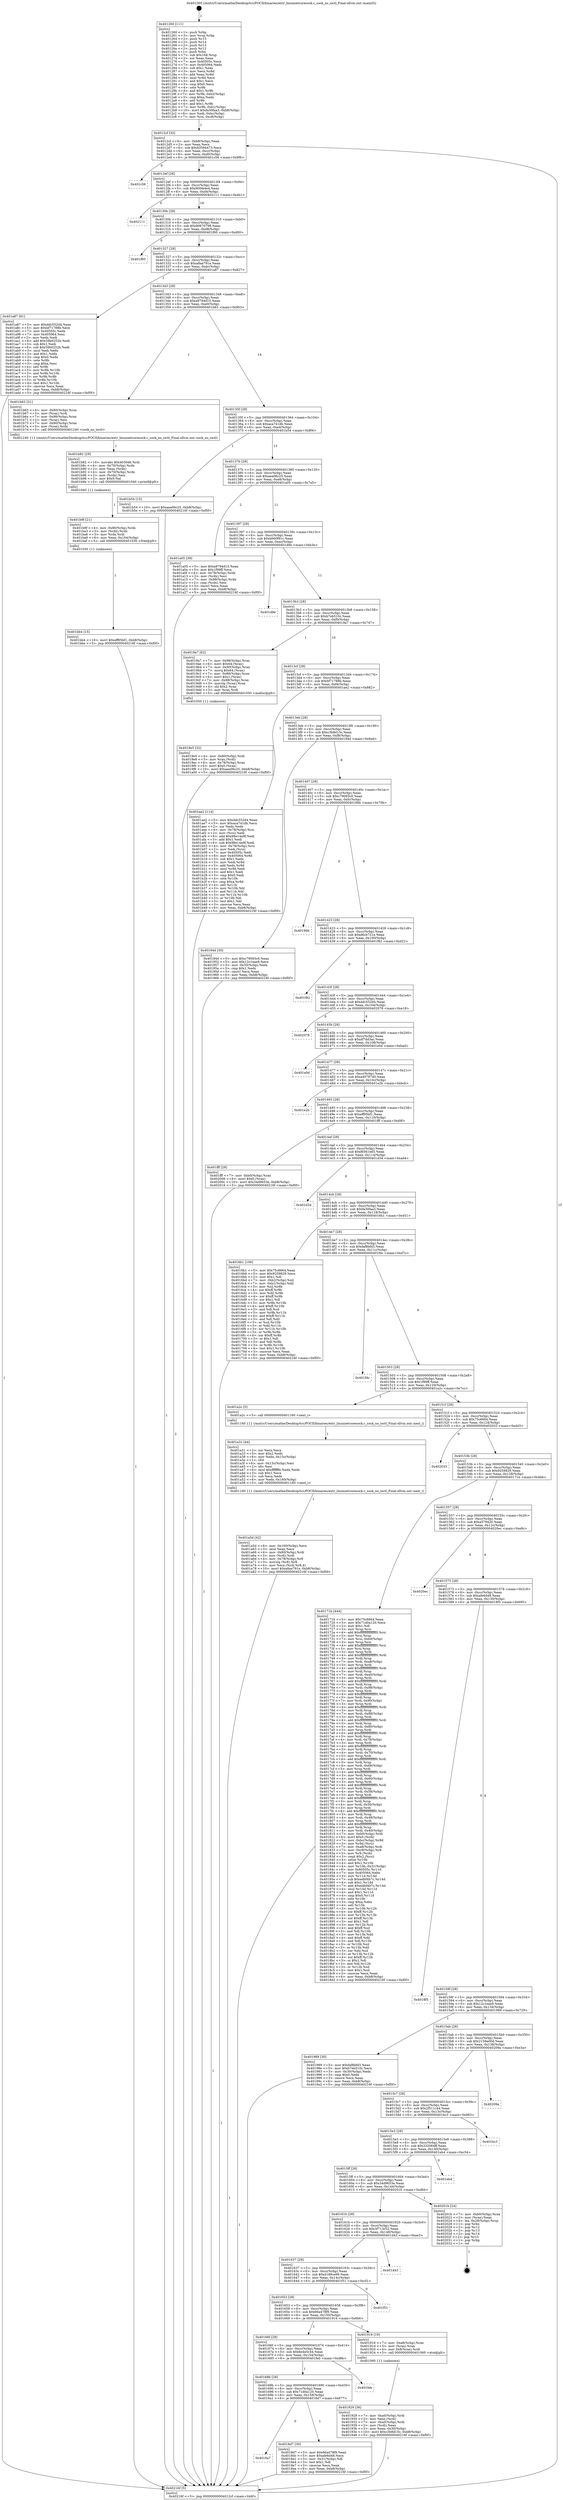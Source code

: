 digraph "0x401260" {
  label = "0x401260 (/mnt/c/Users/mathe/Desktop/tcc/POCII/binaries/extr_linuxnetcoresock.c_sock_no_ioctl_Final-ollvm.out::main(0))"
  labelloc = "t"
  node[shape=record]

  Entry [label="",width=0.3,height=0.3,shape=circle,fillcolor=black,style=filled]
  "0x4012cf" [label="{
     0x4012cf [32]\l
     | [instrs]\l
     &nbsp;&nbsp;0x4012cf \<+6\>: mov -0xb8(%rbp),%eax\l
     &nbsp;&nbsp;0x4012d5 \<+2\>: mov %eax,%ecx\l
     &nbsp;&nbsp;0x4012d7 \<+6\>: sub $0x83594473,%ecx\l
     &nbsp;&nbsp;0x4012dd \<+6\>: mov %eax,-0xcc(%rbp)\l
     &nbsp;&nbsp;0x4012e3 \<+6\>: mov %ecx,-0xd0(%rbp)\l
     &nbsp;&nbsp;0x4012e9 \<+6\>: je 0000000000401c56 \<main+0x9f6\>\l
  }"]
  "0x401c56" [label="{
     0x401c56\l
  }", style=dashed]
  "0x4012ef" [label="{
     0x4012ef [28]\l
     | [instrs]\l
     &nbsp;&nbsp;0x4012ef \<+5\>: jmp 00000000004012f4 \<main+0x94\>\l
     &nbsp;&nbsp;0x4012f4 \<+6\>: mov -0xcc(%rbp),%eax\l
     &nbsp;&nbsp;0x4012fa \<+5\>: sub $0x900fe4e4,%eax\l
     &nbsp;&nbsp;0x4012ff \<+6\>: mov %eax,-0xd4(%rbp)\l
     &nbsp;&nbsp;0x401305 \<+6\>: je 0000000000402111 \<main+0xeb1\>\l
  }"]
  Exit [label="",width=0.3,height=0.3,shape=circle,fillcolor=black,style=filled,peripheries=2]
  "0x402111" [label="{
     0x402111\l
  }", style=dashed]
  "0x40130b" [label="{
     0x40130b [28]\l
     | [instrs]\l
     &nbsp;&nbsp;0x40130b \<+5\>: jmp 0000000000401310 \<main+0xb0\>\l
     &nbsp;&nbsp;0x401310 \<+6\>: mov -0xcc(%rbp),%eax\l
     &nbsp;&nbsp;0x401316 \<+5\>: sub $0x90670798,%eax\l
     &nbsp;&nbsp;0x40131b \<+6\>: mov %eax,-0xd8(%rbp)\l
     &nbsp;&nbsp;0x401321 \<+6\>: je 0000000000401f60 \<main+0xd00\>\l
  }"]
  "0x401bb4" [label="{
     0x401bb4 [15]\l
     | [instrs]\l
     &nbsp;&nbsp;0x401bb4 \<+10\>: movl $0xeff95bf1,-0xb8(%rbp)\l
     &nbsp;&nbsp;0x401bbe \<+5\>: jmp 000000000040216f \<main+0xf0f\>\l
  }"]
  "0x401f60" [label="{
     0x401f60\l
  }", style=dashed]
  "0x401327" [label="{
     0x401327 [28]\l
     | [instrs]\l
     &nbsp;&nbsp;0x401327 \<+5\>: jmp 000000000040132c \<main+0xcc\>\l
     &nbsp;&nbsp;0x40132c \<+6\>: mov -0xcc(%rbp),%eax\l
     &nbsp;&nbsp;0x401332 \<+5\>: sub $0xa8aa791e,%eax\l
     &nbsp;&nbsp;0x401337 \<+6\>: mov %eax,-0xdc(%rbp)\l
     &nbsp;&nbsp;0x40133d \<+6\>: je 0000000000401a87 \<main+0x827\>\l
  }"]
  "0x401b9f" [label="{
     0x401b9f [21]\l
     | [instrs]\l
     &nbsp;&nbsp;0x401b9f \<+4\>: mov -0x80(%rbp),%rdx\l
     &nbsp;&nbsp;0x401ba3 \<+3\>: mov (%rdx),%rdx\l
     &nbsp;&nbsp;0x401ba6 \<+3\>: mov %rdx,%rdi\l
     &nbsp;&nbsp;0x401ba9 \<+6\>: mov %eax,-0x164(%rbp)\l
     &nbsp;&nbsp;0x401baf \<+5\>: call 0000000000401030 \<free@plt\>\l
     | [calls]\l
     &nbsp;&nbsp;0x401030 \{1\} (unknown)\l
  }"]
  "0x401a87" [label="{
     0x401a87 [91]\l
     | [instrs]\l
     &nbsp;&nbsp;0x401a87 \<+5\>: mov $0xddc552d4,%eax\l
     &nbsp;&nbsp;0x401a8c \<+5\>: mov $0xbf71788b,%ecx\l
     &nbsp;&nbsp;0x401a91 \<+7\>: mov 0x40505c,%edx\l
     &nbsp;&nbsp;0x401a98 \<+7\>: mov 0x405064,%esi\l
     &nbsp;&nbsp;0x401a9f \<+2\>: mov %edx,%edi\l
     &nbsp;&nbsp;0x401aa1 \<+6\>: add $0x59b0252b,%edi\l
     &nbsp;&nbsp;0x401aa7 \<+3\>: sub $0x1,%edi\l
     &nbsp;&nbsp;0x401aaa \<+6\>: sub $0x59b0252b,%edi\l
     &nbsp;&nbsp;0x401ab0 \<+3\>: imul %edi,%edx\l
     &nbsp;&nbsp;0x401ab3 \<+3\>: and $0x1,%edx\l
     &nbsp;&nbsp;0x401ab6 \<+3\>: cmp $0x0,%edx\l
     &nbsp;&nbsp;0x401ab9 \<+4\>: sete %r8b\l
     &nbsp;&nbsp;0x401abd \<+3\>: cmp $0xa,%esi\l
     &nbsp;&nbsp;0x401ac0 \<+4\>: setl %r9b\l
     &nbsp;&nbsp;0x401ac4 \<+3\>: mov %r8b,%r10b\l
     &nbsp;&nbsp;0x401ac7 \<+3\>: and %r9b,%r10b\l
     &nbsp;&nbsp;0x401aca \<+3\>: xor %r9b,%r8b\l
     &nbsp;&nbsp;0x401acd \<+3\>: or %r8b,%r10b\l
     &nbsp;&nbsp;0x401ad0 \<+4\>: test $0x1,%r10b\l
     &nbsp;&nbsp;0x401ad4 \<+3\>: cmovne %ecx,%eax\l
     &nbsp;&nbsp;0x401ad7 \<+6\>: mov %eax,-0xb8(%rbp)\l
     &nbsp;&nbsp;0x401add \<+5\>: jmp 000000000040216f \<main+0xf0f\>\l
  }"]
  "0x401343" [label="{
     0x401343 [28]\l
     | [instrs]\l
     &nbsp;&nbsp;0x401343 \<+5\>: jmp 0000000000401348 \<main+0xe8\>\l
     &nbsp;&nbsp;0x401348 \<+6\>: mov -0xcc(%rbp),%eax\l
     &nbsp;&nbsp;0x40134e \<+5\>: sub $0xa9794d15,%eax\l
     &nbsp;&nbsp;0x401353 \<+6\>: mov %eax,-0xe0(%rbp)\l
     &nbsp;&nbsp;0x401359 \<+6\>: je 0000000000401b63 \<main+0x903\>\l
  }"]
  "0x401b82" [label="{
     0x401b82 [29]\l
     | [instrs]\l
     &nbsp;&nbsp;0x401b82 \<+10\>: movabs $0x4030d6,%rdi\l
     &nbsp;&nbsp;0x401b8c \<+4\>: mov -0x70(%rbp),%rdx\l
     &nbsp;&nbsp;0x401b90 \<+2\>: mov %eax,(%rdx)\l
     &nbsp;&nbsp;0x401b92 \<+4\>: mov -0x70(%rbp),%rdx\l
     &nbsp;&nbsp;0x401b96 \<+2\>: mov (%rdx),%esi\l
     &nbsp;&nbsp;0x401b98 \<+2\>: mov $0x0,%al\l
     &nbsp;&nbsp;0x401b9a \<+5\>: call 0000000000401040 \<printf@plt\>\l
     | [calls]\l
     &nbsp;&nbsp;0x401040 \{1\} (unknown)\l
  }"]
  "0x401b63" [label="{
     0x401b63 [31]\l
     | [instrs]\l
     &nbsp;&nbsp;0x401b63 \<+4\>: mov -0x80(%rbp),%rax\l
     &nbsp;&nbsp;0x401b67 \<+3\>: mov (%rax),%rdi\l
     &nbsp;&nbsp;0x401b6a \<+7\>: mov -0x98(%rbp),%rax\l
     &nbsp;&nbsp;0x401b71 \<+2\>: mov (%rax),%esi\l
     &nbsp;&nbsp;0x401b73 \<+7\>: mov -0x90(%rbp),%rax\l
     &nbsp;&nbsp;0x401b7a \<+3\>: mov (%rax),%rdx\l
     &nbsp;&nbsp;0x401b7d \<+5\>: call 0000000000401240 \<sock_no_ioctl\>\l
     | [calls]\l
     &nbsp;&nbsp;0x401240 \{1\} (/mnt/c/Users/mathe/Desktop/tcc/POCII/binaries/extr_linuxnetcoresock.c_sock_no_ioctl_Final-ollvm.out::sock_no_ioctl)\l
  }"]
  "0x40135f" [label="{
     0x40135f [28]\l
     | [instrs]\l
     &nbsp;&nbsp;0x40135f \<+5\>: jmp 0000000000401364 \<main+0x104\>\l
     &nbsp;&nbsp;0x401364 \<+6\>: mov -0xcc(%rbp),%eax\l
     &nbsp;&nbsp;0x40136a \<+5\>: sub $0xaca741db,%eax\l
     &nbsp;&nbsp;0x40136f \<+6\>: mov %eax,-0xe4(%rbp)\l
     &nbsp;&nbsp;0x401375 \<+6\>: je 0000000000401b54 \<main+0x8f4\>\l
  }"]
  "0x401a5d" [label="{
     0x401a5d [42]\l
     | [instrs]\l
     &nbsp;&nbsp;0x401a5d \<+6\>: mov -0x160(%rbp),%ecx\l
     &nbsp;&nbsp;0x401a63 \<+3\>: imul %eax,%ecx\l
     &nbsp;&nbsp;0x401a66 \<+4\>: mov -0x80(%rbp),%rdi\l
     &nbsp;&nbsp;0x401a6a \<+3\>: mov (%rdi),%rdi\l
     &nbsp;&nbsp;0x401a6d \<+4\>: mov -0x78(%rbp),%r8\l
     &nbsp;&nbsp;0x401a71 \<+3\>: movslq (%r8),%r8\l
     &nbsp;&nbsp;0x401a74 \<+4\>: mov %ecx,(%rdi,%r8,4)\l
     &nbsp;&nbsp;0x401a78 \<+10\>: movl $0xa8aa791e,-0xb8(%rbp)\l
     &nbsp;&nbsp;0x401a82 \<+5\>: jmp 000000000040216f \<main+0xf0f\>\l
  }"]
  "0x401b54" [label="{
     0x401b54 [15]\l
     | [instrs]\l
     &nbsp;&nbsp;0x401b54 \<+10\>: movl $0xaea06c25,-0xb8(%rbp)\l
     &nbsp;&nbsp;0x401b5e \<+5\>: jmp 000000000040216f \<main+0xf0f\>\l
  }"]
  "0x40137b" [label="{
     0x40137b [28]\l
     | [instrs]\l
     &nbsp;&nbsp;0x40137b \<+5\>: jmp 0000000000401380 \<main+0x120\>\l
     &nbsp;&nbsp;0x401380 \<+6\>: mov -0xcc(%rbp),%eax\l
     &nbsp;&nbsp;0x401386 \<+5\>: sub $0xaea06c25,%eax\l
     &nbsp;&nbsp;0x40138b \<+6\>: mov %eax,-0xe8(%rbp)\l
     &nbsp;&nbsp;0x401391 \<+6\>: je 0000000000401a05 \<main+0x7a5\>\l
  }"]
  "0x401a31" [label="{
     0x401a31 [44]\l
     | [instrs]\l
     &nbsp;&nbsp;0x401a31 \<+2\>: xor %ecx,%ecx\l
     &nbsp;&nbsp;0x401a33 \<+5\>: mov $0x2,%edx\l
     &nbsp;&nbsp;0x401a38 \<+6\>: mov %edx,-0x15c(%rbp)\l
     &nbsp;&nbsp;0x401a3e \<+1\>: cltd\l
     &nbsp;&nbsp;0x401a3f \<+6\>: mov -0x15c(%rbp),%esi\l
     &nbsp;&nbsp;0x401a45 \<+2\>: idiv %esi\l
     &nbsp;&nbsp;0x401a47 \<+6\>: imul $0xfffffffe,%edx,%edx\l
     &nbsp;&nbsp;0x401a4d \<+3\>: sub $0x1,%ecx\l
     &nbsp;&nbsp;0x401a50 \<+2\>: sub %ecx,%edx\l
     &nbsp;&nbsp;0x401a52 \<+6\>: mov %edx,-0x160(%rbp)\l
     &nbsp;&nbsp;0x401a58 \<+5\>: call 0000000000401160 \<next_i\>\l
     | [calls]\l
     &nbsp;&nbsp;0x401160 \{1\} (/mnt/c/Users/mathe/Desktop/tcc/POCII/binaries/extr_linuxnetcoresock.c_sock_no_ioctl_Final-ollvm.out::next_i)\l
  }"]
  "0x401a05" [label="{
     0x401a05 [39]\l
     | [instrs]\l
     &nbsp;&nbsp;0x401a05 \<+5\>: mov $0xa9794d15,%eax\l
     &nbsp;&nbsp;0x401a0a \<+5\>: mov $0x1f99ff,%ecx\l
     &nbsp;&nbsp;0x401a0f \<+4\>: mov -0x78(%rbp),%rdx\l
     &nbsp;&nbsp;0x401a13 \<+2\>: mov (%rdx),%esi\l
     &nbsp;&nbsp;0x401a15 \<+7\>: mov -0x88(%rbp),%rdx\l
     &nbsp;&nbsp;0x401a1c \<+2\>: cmp (%rdx),%esi\l
     &nbsp;&nbsp;0x401a1e \<+3\>: cmovl %ecx,%eax\l
     &nbsp;&nbsp;0x401a21 \<+6\>: mov %eax,-0xb8(%rbp)\l
     &nbsp;&nbsp;0x401a27 \<+5\>: jmp 000000000040216f \<main+0xf0f\>\l
  }"]
  "0x401397" [label="{
     0x401397 [28]\l
     | [instrs]\l
     &nbsp;&nbsp;0x401397 \<+5\>: jmp 000000000040139c \<main+0x13c\>\l
     &nbsp;&nbsp;0x40139c \<+6\>: mov -0xcc(%rbp),%eax\l
     &nbsp;&nbsp;0x4013a2 \<+5\>: sub $0xb660f91c,%eax\l
     &nbsp;&nbsp;0x4013a7 \<+6\>: mov %eax,-0xec(%rbp)\l
     &nbsp;&nbsp;0x4013ad \<+6\>: je 0000000000401d9e \<main+0xb3e\>\l
  }"]
  "0x4019e5" [label="{
     0x4019e5 [32]\l
     | [instrs]\l
     &nbsp;&nbsp;0x4019e5 \<+4\>: mov -0x80(%rbp),%rdi\l
     &nbsp;&nbsp;0x4019e9 \<+3\>: mov %rax,(%rdi)\l
     &nbsp;&nbsp;0x4019ec \<+4\>: mov -0x78(%rbp),%rax\l
     &nbsp;&nbsp;0x4019f0 \<+6\>: movl $0x0,(%rax)\l
     &nbsp;&nbsp;0x4019f6 \<+10\>: movl $0xaea06c25,-0xb8(%rbp)\l
     &nbsp;&nbsp;0x401a00 \<+5\>: jmp 000000000040216f \<main+0xf0f\>\l
  }"]
  "0x401d9e" [label="{
     0x401d9e\l
  }", style=dashed]
  "0x4013b3" [label="{
     0x4013b3 [28]\l
     | [instrs]\l
     &nbsp;&nbsp;0x4013b3 \<+5\>: jmp 00000000004013b8 \<main+0x158\>\l
     &nbsp;&nbsp;0x4013b8 \<+6\>: mov -0xcc(%rbp),%eax\l
     &nbsp;&nbsp;0x4013be \<+5\>: sub $0xb7eb510c,%eax\l
     &nbsp;&nbsp;0x4013c3 \<+6\>: mov %eax,-0xf0(%rbp)\l
     &nbsp;&nbsp;0x4013c9 \<+6\>: je 00000000004019a7 \<main+0x747\>\l
  }"]
  "0x401929" [label="{
     0x401929 [36]\l
     | [instrs]\l
     &nbsp;&nbsp;0x401929 \<+7\>: mov -0xa0(%rbp),%rdi\l
     &nbsp;&nbsp;0x401930 \<+2\>: mov %eax,(%rdi)\l
     &nbsp;&nbsp;0x401932 \<+7\>: mov -0xa0(%rbp),%rdi\l
     &nbsp;&nbsp;0x401939 \<+2\>: mov (%rdi),%eax\l
     &nbsp;&nbsp;0x40193b \<+3\>: mov %eax,-0x30(%rbp)\l
     &nbsp;&nbsp;0x40193e \<+10\>: movl $0xc3b8d15c,-0xb8(%rbp)\l
     &nbsp;&nbsp;0x401948 \<+5\>: jmp 000000000040216f \<main+0xf0f\>\l
  }"]
  "0x4019a7" [label="{
     0x4019a7 [62]\l
     | [instrs]\l
     &nbsp;&nbsp;0x4019a7 \<+7\>: mov -0x98(%rbp),%rax\l
     &nbsp;&nbsp;0x4019ae \<+6\>: movl $0x64,(%rax)\l
     &nbsp;&nbsp;0x4019b4 \<+7\>: mov -0x90(%rbp),%rax\l
     &nbsp;&nbsp;0x4019bb \<+7\>: movq $0x64,(%rax)\l
     &nbsp;&nbsp;0x4019c2 \<+7\>: mov -0x88(%rbp),%rax\l
     &nbsp;&nbsp;0x4019c9 \<+6\>: movl $0x1,(%rax)\l
     &nbsp;&nbsp;0x4019cf \<+7\>: mov -0x88(%rbp),%rax\l
     &nbsp;&nbsp;0x4019d6 \<+3\>: movslq (%rax),%rax\l
     &nbsp;&nbsp;0x4019d9 \<+4\>: shl $0x2,%rax\l
     &nbsp;&nbsp;0x4019dd \<+3\>: mov %rax,%rdi\l
     &nbsp;&nbsp;0x4019e0 \<+5\>: call 0000000000401050 \<malloc@plt\>\l
     | [calls]\l
     &nbsp;&nbsp;0x401050 \{1\} (unknown)\l
  }"]
  "0x4013cf" [label="{
     0x4013cf [28]\l
     | [instrs]\l
     &nbsp;&nbsp;0x4013cf \<+5\>: jmp 00000000004013d4 \<main+0x174\>\l
     &nbsp;&nbsp;0x4013d4 \<+6\>: mov -0xcc(%rbp),%eax\l
     &nbsp;&nbsp;0x4013da \<+5\>: sub $0xbf71788b,%eax\l
     &nbsp;&nbsp;0x4013df \<+6\>: mov %eax,-0xf4(%rbp)\l
     &nbsp;&nbsp;0x4013e5 \<+6\>: je 0000000000401ae2 \<main+0x882\>\l
  }"]
  "0x4016a7" [label="{
     0x4016a7\l
  }", style=dashed]
  "0x401ae2" [label="{
     0x401ae2 [114]\l
     | [instrs]\l
     &nbsp;&nbsp;0x401ae2 \<+5\>: mov $0xddc552d4,%eax\l
     &nbsp;&nbsp;0x401ae7 \<+5\>: mov $0xaca741db,%ecx\l
     &nbsp;&nbsp;0x401aec \<+2\>: xor %edx,%edx\l
     &nbsp;&nbsp;0x401aee \<+4\>: mov -0x78(%rbp),%rsi\l
     &nbsp;&nbsp;0x401af2 \<+2\>: mov (%rsi),%edi\l
     &nbsp;&nbsp;0x401af4 \<+6\>: add $0x98e14a9f,%edi\l
     &nbsp;&nbsp;0x401afa \<+3\>: add $0x1,%edi\l
     &nbsp;&nbsp;0x401afd \<+6\>: sub $0x98e14a9f,%edi\l
     &nbsp;&nbsp;0x401b03 \<+4\>: mov -0x78(%rbp),%rsi\l
     &nbsp;&nbsp;0x401b07 \<+2\>: mov %edi,(%rsi)\l
     &nbsp;&nbsp;0x401b09 \<+7\>: mov 0x40505c,%edi\l
     &nbsp;&nbsp;0x401b10 \<+8\>: mov 0x405064,%r8d\l
     &nbsp;&nbsp;0x401b18 \<+3\>: sub $0x1,%edx\l
     &nbsp;&nbsp;0x401b1b \<+3\>: mov %edi,%r9d\l
     &nbsp;&nbsp;0x401b1e \<+3\>: add %edx,%r9d\l
     &nbsp;&nbsp;0x401b21 \<+4\>: imul %r9d,%edi\l
     &nbsp;&nbsp;0x401b25 \<+3\>: and $0x1,%edi\l
     &nbsp;&nbsp;0x401b28 \<+3\>: cmp $0x0,%edi\l
     &nbsp;&nbsp;0x401b2b \<+4\>: sete %r10b\l
     &nbsp;&nbsp;0x401b2f \<+4\>: cmp $0xa,%r8d\l
     &nbsp;&nbsp;0x401b33 \<+4\>: setl %r11b\l
     &nbsp;&nbsp;0x401b37 \<+3\>: mov %r10b,%bl\l
     &nbsp;&nbsp;0x401b3a \<+3\>: and %r11b,%bl\l
     &nbsp;&nbsp;0x401b3d \<+3\>: xor %r11b,%r10b\l
     &nbsp;&nbsp;0x401b40 \<+3\>: or %r10b,%bl\l
     &nbsp;&nbsp;0x401b43 \<+3\>: test $0x1,%bl\l
     &nbsp;&nbsp;0x401b46 \<+3\>: cmovne %ecx,%eax\l
     &nbsp;&nbsp;0x401b49 \<+6\>: mov %eax,-0xb8(%rbp)\l
     &nbsp;&nbsp;0x401b4f \<+5\>: jmp 000000000040216f \<main+0xf0f\>\l
  }"]
  "0x4013eb" [label="{
     0x4013eb [28]\l
     | [instrs]\l
     &nbsp;&nbsp;0x4013eb \<+5\>: jmp 00000000004013f0 \<main+0x190\>\l
     &nbsp;&nbsp;0x4013f0 \<+6\>: mov -0xcc(%rbp),%eax\l
     &nbsp;&nbsp;0x4013f6 \<+5\>: sub $0xc3b8d15c,%eax\l
     &nbsp;&nbsp;0x4013fb \<+6\>: mov %eax,-0xf8(%rbp)\l
     &nbsp;&nbsp;0x401401 \<+6\>: je 000000000040194d \<main+0x6ed\>\l
  }"]
  "0x4018d7" [label="{
     0x4018d7 [30]\l
     | [instrs]\l
     &nbsp;&nbsp;0x4018d7 \<+5\>: mov $0x66a478f9,%eax\l
     &nbsp;&nbsp;0x4018dc \<+5\>: mov $0xafe6d48,%ecx\l
     &nbsp;&nbsp;0x4018e1 \<+3\>: mov -0x31(%rbp),%dl\l
     &nbsp;&nbsp;0x4018e4 \<+3\>: test $0x1,%dl\l
     &nbsp;&nbsp;0x4018e7 \<+3\>: cmovne %ecx,%eax\l
     &nbsp;&nbsp;0x4018ea \<+6\>: mov %eax,-0xb8(%rbp)\l
     &nbsp;&nbsp;0x4018f0 \<+5\>: jmp 000000000040216f \<main+0xf0f\>\l
  }"]
  "0x40194d" [label="{
     0x40194d [30]\l
     | [instrs]\l
     &nbsp;&nbsp;0x40194d \<+5\>: mov $0xc79093c0,%eax\l
     &nbsp;&nbsp;0x401952 \<+5\>: mov $0x12c1eae9,%ecx\l
     &nbsp;&nbsp;0x401957 \<+3\>: mov -0x30(%rbp),%edx\l
     &nbsp;&nbsp;0x40195a \<+3\>: cmp $0x1,%edx\l
     &nbsp;&nbsp;0x40195d \<+3\>: cmovl %ecx,%eax\l
     &nbsp;&nbsp;0x401960 \<+6\>: mov %eax,-0xb8(%rbp)\l
     &nbsp;&nbsp;0x401966 \<+5\>: jmp 000000000040216f \<main+0xf0f\>\l
  }"]
  "0x401407" [label="{
     0x401407 [28]\l
     | [instrs]\l
     &nbsp;&nbsp;0x401407 \<+5\>: jmp 000000000040140c \<main+0x1ac\>\l
     &nbsp;&nbsp;0x40140c \<+6\>: mov -0xcc(%rbp),%eax\l
     &nbsp;&nbsp;0x401412 \<+5\>: sub $0xc79093c0,%eax\l
     &nbsp;&nbsp;0x401417 \<+6\>: mov %eax,-0xfc(%rbp)\l
     &nbsp;&nbsp;0x40141d \<+6\>: je 000000000040196b \<main+0x70b\>\l
  }"]
  "0x40168b" [label="{
     0x40168b [28]\l
     | [instrs]\l
     &nbsp;&nbsp;0x40168b \<+5\>: jmp 0000000000401690 \<main+0x430\>\l
     &nbsp;&nbsp;0x401690 \<+6\>: mov -0xcc(%rbp),%eax\l
     &nbsp;&nbsp;0x401696 \<+5\>: sub $0x71d0a120,%eax\l
     &nbsp;&nbsp;0x40169b \<+6\>: mov %eax,-0x158(%rbp)\l
     &nbsp;&nbsp;0x4016a1 \<+6\>: je 00000000004018d7 \<main+0x677\>\l
  }"]
  "0x40196b" [label="{
     0x40196b\l
  }", style=dashed]
  "0x401423" [label="{
     0x401423 [28]\l
     | [instrs]\l
     &nbsp;&nbsp;0x401423 \<+5\>: jmp 0000000000401428 \<main+0x1c8\>\l
     &nbsp;&nbsp;0x401428 \<+6\>: mov -0xcc(%rbp),%eax\l
     &nbsp;&nbsp;0x40142e \<+5\>: sub $0xd6cb721e,%eax\l
     &nbsp;&nbsp;0x401433 \<+6\>: mov %eax,-0x100(%rbp)\l
     &nbsp;&nbsp;0x401439 \<+6\>: je 0000000000401f82 \<main+0xd22\>\l
  }"]
  "0x401feb" [label="{
     0x401feb\l
  }", style=dashed]
  "0x401f82" [label="{
     0x401f82\l
  }", style=dashed]
  "0x40143f" [label="{
     0x40143f [28]\l
     | [instrs]\l
     &nbsp;&nbsp;0x40143f \<+5\>: jmp 0000000000401444 \<main+0x1e4\>\l
     &nbsp;&nbsp;0x401444 \<+6\>: mov -0xcc(%rbp),%eax\l
     &nbsp;&nbsp;0x40144a \<+5\>: sub $0xddc552d4,%eax\l
     &nbsp;&nbsp;0x40144f \<+6\>: mov %eax,-0x104(%rbp)\l
     &nbsp;&nbsp;0x401455 \<+6\>: je 0000000000402078 \<main+0xe18\>\l
  }"]
  "0x40166f" [label="{
     0x40166f [28]\l
     | [instrs]\l
     &nbsp;&nbsp;0x40166f \<+5\>: jmp 0000000000401674 \<main+0x414\>\l
     &nbsp;&nbsp;0x401674 \<+6\>: mov -0xcc(%rbp),%eax\l
     &nbsp;&nbsp;0x40167a \<+5\>: sub $0x6e4e5c44,%eax\l
     &nbsp;&nbsp;0x40167f \<+6\>: mov %eax,-0x154(%rbp)\l
     &nbsp;&nbsp;0x401685 \<+6\>: je 0000000000401feb \<main+0xd8b\>\l
  }"]
  "0x402078" [label="{
     0x402078\l
  }", style=dashed]
  "0x40145b" [label="{
     0x40145b [28]\l
     | [instrs]\l
     &nbsp;&nbsp;0x40145b \<+5\>: jmp 0000000000401460 \<main+0x200\>\l
     &nbsp;&nbsp;0x401460 \<+6\>: mov -0xcc(%rbp),%eax\l
     &nbsp;&nbsp;0x401466 \<+5\>: sub $0xdf7dd3ac,%eax\l
     &nbsp;&nbsp;0x40146b \<+6\>: mov %eax,-0x108(%rbp)\l
     &nbsp;&nbsp;0x401471 \<+6\>: je 0000000000401e0d \<main+0xbad\>\l
  }"]
  "0x401916" [label="{
     0x401916 [19]\l
     | [instrs]\l
     &nbsp;&nbsp;0x401916 \<+7\>: mov -0xa8(%rbp),%rax\l
     &nbsp;&nbsp;0x40191d \<+3\>: mov (%rax),%rax\l
     &nbsp;&nbsp;0x401920 \<+4\>: mov 0x8(%rax),%rdi\l
     &nbsp;&nbsp;0x401924 \<+5\>: call 0000000000401060 \<atoi@plt\>\l
     | [calls]\l
     &nbsp;&nbsp;0x401060 \{1\} (unknown)\l
  }"]
  "0x401e0d" [label="{
     0x401e0d\l
  }", style=dashed]
  "0x401477" [label="{
     0x401477 [28]\l
     | [instrs]\l
     &nbsp;&nbsp;0x401477 \<+5\>: jmp 000000000040147c \<main+0x21c\>\l
     &nbsp;&nbsp;0x40147c \<+6\>: mov -0xcc(%rbp),%eax\l
     &nbsp;&nbsp;0x401482 \<+5\>: sub $0xe4078740,%eax\l
     &nbsp;&nbsp;0x401487 \<+6\>: mov %eax,-0x10c(%rbp)\l
     &nbsp;&nbsp;0x40148d \<+6\>: je 0000000000401e2b \<main+0xbcb\>\l
  }"]
  "0x401653" [label="{
     0x401653 [28]\l
     | [instrs]\l
     &nbsp;&nbsp;0x401653 \<+5\>: jmp 0000000000401658 \<main+0x3f8\>\l
     &nbsp;&nbsp;0x401658 \<+6\>: mov -0xcc(%rbp),%eax\l
     &nbsp;&nbsp;0x40165e \<+5\>: sub $0x66a478f9,%eax\l
     &nbsp;&nbsp;0x401663 \<+6\>: mov %eax,-0x150(%rbp)\l
     &nbsp;&nbsp;0x401669 \<+6\>: je 0000000000401916 \<main+0x6b6\>\l
  }"]
  "0x401e2b" [label="{
     0x401e2b\l
  }", style=dashed]
  "0x401493" [label="{
     0x401493 [28]\l
     | [instrs]\l
     &nbsp;&nbsp;0x401493 \<+5\>: jmp 0000000000401498 \<main+0x238\>\l
     &nbsp;&nbsp;0x401498 \<+6\>: mov -0xcc(%rbp),%eax\l
     &nbsp;&nbsp;0x40149e \<+5\>: sub $0xeff95bf1,%eax\l
     &nbsp;&nbsp;0x4014a3 \<+6\>: mov %eax,-0x110(%rbp)\l
     &nbsp;&nbsp;0x4014a9 \<+6\>: je 0000000000401fff \<main+0xd9f\>\l
  }"]
  "0x401f51" [label="{
     0x401f51\l
  }", style=dashed]
  "0x401fff" [label="{
     0x401fff [28]\l
     | [instrs]\l
     &nbsp;&nbsp;0x401fff \<+7\>: mov -0xb0(%rbp),%rax\l
     &nbsp;&nbsp;0x402006 \<+6\>: movl $0x0,(%rax)\l
     &nbsp;&nbsp;0x40200c \<+10\>: movl $0x34d9653e,-0xb8(%rbp)\l
     &nbsp;&nbsp;0x402016 \<+5\>: jmp 000000000040216f \<main+0xf0f\>\l
  }"]
  "0x4014af" [label="{
     0x4014af [28]\l
     | [instrs]\l
     &nbsp;&nbsp;0x4014af \<+5\>: jmp 00000000004014b4 \<main+0x254\>\l
     &nbsp;&nbsp;0x4014b4 \<+6\>: mov -0xcc(%rbp),%eax\l
     &nbsp;&nbsp;0x4014ba \<+5\>: sub $0xf6561ed5,%eax\l
     &nbsp;&nbsp;0x4014bf \<+6\>: mov %eax,-0x114(%rbp)\l
     &nbsp;&nbsp;0x4014c5 \<+6\>: je 0000000000401d34 \<main+0xad4\>\l
  }"]
  "0x401637" [label="{
     0x401637 [28]\l
     | [instrs]\l
     &nbsp;&nbsp;0x401637 \<+5\>: jmp 000000000040163c \<main+0x3dc\>\l
     &nbsp;&nbsp;0x40163c \<+6\>: mov -0xcc(%rbp),%eax\l
     &nbsp;&nbsp;0x401642 \<+5\>: sub $0x4188ce99,%eax\l
     &nbsp;&nbsp;0x401647 \<+6\>: mov %eax,-0x14c(%rbp)\l
     &nbsp;&nbsp;0x40164d \<+6\>: je 0000000000401f51 \<main+0xcf1\>\l
  }"]
  "0x401d34" [label="{
     0x401d34\l
  }", style=dashed]
  "0x4014cb" [label="{
     0x4014cb [28]\l
     | [instrs]\l
     &nbsp;&nbsp;0x4014cb \<+5\>: jmp 00000000004014d0 \<main+0x270\>\l
     &nbsp;&nbsp;0x4014d0 \<+6\>: mov -0xcc(%rbp),%eax\l
     &nbsp;&nbsp;0x4014d6 \<+5\>: sub $0xfa30faa3,%eax\l
     &nbsp;&nbsp;0x4014db \<+6\>: mov %eax,-0x118(%rbp)\l
     &nbsp;&nbsp;0x4014e1 \<+6\>: je 00000000004016b1 \<main+0x451\>\l
  }"]
  "0x401d43" [label="{
     0x401d43\l
  }", style=dashed]
  "0x4016b1" [label="{
     0x4016b1 [106]\l
     | [instrs]\l
     &nbsp;&nbsp;0x4016b1 \<+5\>: mov $0x75c6664,%eax\l
     &nbsp;&nbsp;0x4016b6 \<+5\>: mov $0x9259829,%ecx\l
     &nbsp;&nbsp;0x4016bb \<+2\>: mov $0x1,%dl\l
     &nbsp;&nbsp;0x4016bd \<+7\>: mov -0xb2(%rbp),%sil\l
     &nbsp;&nbsp;0x4016c4 \<+7\>: mov -0xb1(%rbp),%dil\l
     &nbsp;&nbsp;0x4016cb \<+3\>: mov %sil,%r8b\l
     &nbsp;&nbsp;0x4016ce \<+4\>: xor $0xff,%r8b\l
     &nbsp;&nbsp;0x4016d2 \<+3\>: mov %dil,%r9b\l
     &nbsp;&nbsp;0x4016d5 \<+4\>: xor $0xff,%r9b\l
     &nbsp;&nbsp;0x4016d9 \<+3\>: xor $0x1,%dl\l
     &nbsp;&nbsp;0x4016dc \<+3\>: mov %r8b,%r10b\l
     &nbsp;&nbsp;0x4016df \<+4\>: and $0xff,%r10b\l
     &nbsp;&nbsp;0x4016e3 \<+3\>: and %dl,%sil\l
     &nbsp;&nbsp;0x4016e6 \<+3\>: mov %r9b,%r11b\l
     &nbsp;&nbsp;0x4016e9 \<+4\>: and $0xff,%r11b\l
     &nbsp;&nbsp;0x4016ed \<+3\>: and %dl,%dil\l
     &nbsp;&nbsp;0x4016f0 \<+3\>: or %sil,%r10b\l
     &nbsp;&nbsp;0x4016f3 \<+3\>: or %dil,%r11b\l
     &nbsp;&nbsp;0x4016f6 \<+3\>: xor %r11b,%r10b\l
     &nbsp;&nbsp;0x4016f9 \<+3\>: or %r9b,%r8b\l
     &nbsp;&nbsp;0x4016fc \<+4\>: xor $0xff,%r8b\l
     &nbsp;&nbsp;0x401700 \<+3\>: or $0x1,%dl\l
     &nbsp;&nbsp;0x401703 \<+3\>: and %dl,%r8b\l
     &nbsp;&nbsp;0x401706 \<+3\>: or %r8b,%r10b\l
     &nbsp;&nbsp;0x401709 \<+4\>: test $0x1,%r10b\l
     &nbsp;&nbsp;0x40170d \<+3\>: cmovne %ecx,%eax\l
     &nbsp;&nbsp;0x401710 \<+6\>: mov %eax,-0xb8(%rbp)\l
     &nbsp;&nbsp;0x401716 \<+5\>: jmp 000000000040216f \<main+0xf0f\>\l
  }"]
  "0x4014e7" [label="{
     0x4014e7 [28]\l
     | [instrs]\l
     &nbsp;&nbsp;0x4014e7 \<+5\>: jmp 00000000004014ec \<main+0x28c\>\l
     &nbsp;&nbsp;0x4014ec \<+6\>: mov -0xcc(%rbp),%eax\l
     &nbsp;&nbsp;0x4014f2 \<+5\>: sub $0xfaf8bfd3,%eax\l
     &nbsp;&nbsp;0x4014f7 \<+6\>: mov %eax,-0x11c(%rbp)\l
     &nbsp;&nbsp;0x4014fd \<+6\>: je 0000000000401fdc \<main+0xd7c\>\l
  }"]
  "0x40216f" [label="{
     0x40216f [5]\l
     | [instrs]\l
     &nbsp;&nbsp;0x40216f \<+5\>: jmp 00000000004012cf \<main+0x6f\>\l
  }"]
  "0x401260" [label="{
     0x401260 [111]\l
     | [instrs]\l
     &nbsp;&nbsp;0x401260 \<+1\>: push %rbp\l
     &nbsp;&nbsp;0x401261 \<+3\>: mov %rsp,%rbp\l
     &nbsp;&nbsp;0x401264 \<+2\>: push %r15\l
     &nbsp;&nbsp;0x401266 \<+2\>: push %r14\l
     &nbsp;&nbsp;0x401268 \<+2\>: push %r13\l
     &nbsp;&nbsp;0x40126a \<+2\>: push %r12\l
     &nbsp;&nbsp;0x40126c \<+1\>: push %rbx\l
     &nbsp;&nbsp;0x40126d \<+7\>: sub $0x168,%rsp\l
     &nbsp;&nbsp;0x401274 \<+2\>: xor %eax,%eax\l
     &nbsp;&nbsp;0x401276 \<+7\>: mov 0x40505c,%ecx\l
     &nbsp;&nbsp;0x40127d \<+7\>: mov 0x405064,%edx\l
     &nbsp;&nbsp;0x401284 \<+3\>: sub $0x1,%eax\l
     &nbsp;&nbsp;0x401287 \<+3\>: mov %ecx,%r8d\l
     &nbsp;&nbsp;0x40128a \<+3\>: add %eax,%r8d\l
     &nbsp;&nbsp;0x40128d \<+4\>: imul %r8d,%ecx\l
     &nbsp;&nbsp;0x401291 \<+3\>: and $0x1,%ecx\l
     &nbsp;&nbsp;0x401294 \<+3\>: cmp $0x0,%ecx\l
     &nbsp;&nbsp;0x401297 \<+4\>: sete %r9b\l
     &nbsp;&nbsp;0x40129b \<+4\>: and $0x1,%r9b\l
     &nbsp;&nbsp;0x40129f \<+7\>: mov %r9b,-0xb2(%rbp)\l
     &nbsp;&nbsp;0x4012a6 \<+3\>: cmp $0xa,%edx\l
     &nbsp;&nbsp;0x4012a9 \<+4\>: setl %r9b\l
     &nbsp;&nbsp;0x4012ad \<+4\>: and $0x1,%r9b\l
     &nbsp;&nbsp;0x4012b1 \<+7\>: mov %r9b,-0xb1(%rbp)\l
     &nbsp;&nbsp;0x4012b8 \<+10\>: movl $0xfa30faa3,-0xb8(%rbp)\l
     &nbsp;&nbsp;0x4012c2 \<+6\>: mov %edi,-0xbc(%rbp)\l
     &nbsp;&nbsp;0x4012c8 \<+7\>: mov %rsi,-0xc8(%rbp)\l
  }"]
  "0x40161b" [label="{
     0x40161b [28]\l
     | [instrs]\l
     &nbsp;&nbsp;0x40161b \<+5\>: jmp 0000000000401620 \<main+0x3c0\>\l
     &nbsp;&nbsp;0x401620 \<+6\>: mov -0xcc(%rbp),%eax\l
     &nbsp;&nbsp;0x401626 \<+5\>: sub $0x3f713c52,%eax\l
     &nbsp;&nbsp;0x40162b \<+6\>: mov %eax,-0x148(%rbp)\l
     &nbsp;&nbsp;0x401631 \<+6\>: je 0000000000401d43 \<main+0xae3\>\l
  }"]
  "0x401fdc" [label="{
     0x401fdc\l
  }", style=dashed]
  "0x401503" [label="{
     0x401503 [28]\l
     | [instrs]\l
     &nbsp;&nbsp;0x401503 \<+5\>: jmp 0000000000401508 \<main+0x2a8\>\l
     &nbsp;&nbsp;0x401508 \<+6\>: mov -0xcc(%rbp),%eax\l
     &nbsp;&nbsp;0x40150e \<+5\>: sub $0x1f99ff,%eax\l
     &nbsp;&nbsp;0x401513 \<+6\>: mov %eax,-0x120(%rbp)\l
     &nbsp;&nbsp;0x401519 \<+6\>: je 0000000000401a2c \<main+0x7cc\>\l
  }"]
  "0x40201b" [label="{
     0x40201b [24]\l
     | [instrs]\l
     &nbsp;&nbsp;0x40201b \<+7\>: mov -0xb0(%rbp),%rax\l
     &nbsp;&nbsp;0x402022 \<+2\>: mov (%rax),%eax\l
     &nbsp;&nbsp;0x402024 \<+4\>: lea -0x28(%rbp),%rsp\l
     &nbsp;&nbsp;0x402028 \<+1\>: pop %rbx\l
     &nbsp;&nbsp;0x402029 \<+2\>: pop %r12\l
     &nbsp;&nbsp;0x40202b \<+2\>: pop %r13\l
     &nbsp;&nbsp;0x40202d \<+2\>: pop %r14\l
     &nbsp;&nbsp;0x40202f \<+2\>: pop %r15\l
     &nbsp;&nbsp;0x402031 \<+1\>: pop %rbp\l
     &nbsp;&nbsp;0x402032 \<+1\>: ret\l
  }"]
  "0x401a2c" [label="{
     0x401a2c [5]\l
     | [instrs]\l
     &nbsp;&nbsp;0x401a2c \<+5\>: call 0000000000401160 \<next_i\>\l
     | [calls]\l
     &nbsp;&nbsp;0x401160 \{1\} (/mnt/c/Users/mathe/Desktop/tcc/POCII/binaries/extr_linuxnetcoresock.c_sock_no_ioctl_Final-ollvm.out::next_i)\l
  }"]
  "0x40151f" [label="{
     0x40151f [28]\l
     | [instrs]\l
     &nbsp;&nbsp;0x40151f \<+5\>: jmp 0000000000401524 \<main+0x2c4\>\l
     &nbsp;&nbsp;0x401524 \<+6\>: mov -0xcc(%rbp),%eax\l
     &nbsp;&nbsp;0x40152a \<+5\>: sub $0x75c6664,%eax\l
     &nbsp;&nbsp;0x40152f \<+6\>: mov %eax,-0x124(%rbp)\l
     &nbsp;&nbsp;0x401535 \<+6\>: je 0000000000402033 \<main+0xdd3\>\l
  }"]
  "0x4015ff" [label="{
     0x4015ff [28]\l
     | [instrs]\l
     &nbsp;&nbsp;0x4015ff \<+5\>: jmp 0000000000401604 \<main+0x3a4\>\l
     &nbsp;&nbsp;0x401604 \<+6\>: mov -0xcc(%rbp),%eax\l
     &nbsp;&nbsp;0x40160a \<+5\>: sub $0x34d9653e,%eax\l
     &nbsp;&nbsp;0x40160f \<+6\>: mov %eax,-0x144(%rbp)\l
     &nbsp;&nbsp;0x401615 \<+6\>: je 000000000040201b \<main+0xdbb\>\l
  }"]
  "0x402033" [label="{
     0x402033\l
  }", style=dashed]
  "0x40153b" [label="{
     0x40153b [28]\l
     | [instrs]\l
     &nbsp;&nbsp;0x40153b \<+5\>: jmp 0000000000401540 \<main+0x2e0\>\l
     &nbsp;&nbsp;0x401540 \<+6\>: mov -0xcc(%rbp),%eax\l
     &nbsp;&nbsp;0x401546 \<+5\>: sub $0x9259829,%eax\l
     &nbsp;&nbsp;0x40154b \<+6\>: mov %eax,-0x128(%rbp)\l
     &nbsp;&nbsp;0x401551 \<+6\>: je 000000000040171b \<main+0x4bb\>\l
  }"]
  "0x401eb4" [label="{
     0x401eb4\l
  }", style=dashed]
  "0x40171b" [label="{
     0x40171b [444]\l
     | [instrs]\l
     &nbsp;&nbsp;0x40171b \<+5\>: mov $0x75c6664,%eax\l
     &nbsp;&nbsp;0x401720 \<+5\>: mov $0x71d0a120,%ecx\l
     &nbsp;&nbsp;0x401725 \<+2\>: mov $0x1,%dl\l
     &nbsp;&nbsp;0x401727 \<+3\>: mov %rsp,%rsi\l
     &nbsp;&nbsp;0x40172a \<+4\>: add $0xfffffffffffffff0,%rsi\l
     &nbsp;&nbsp;0x40172e \<+3\>: mov %rsi,%rsp\l
     &nbsp;&nbsp;0x401731 \<+7\>: mov %rsi,-0xb0(%rbp)\l
     &nbsp;&nbsp;0x401738 \<+3\>: mov %rsp,%rsi\l
     &nbsp;&nbsp;0x40173b \<+4\>: add $0xfffffffffffffff0,%rsi\l
     &nbsp;&nbsp;0x40173f \<+3\>: mov %rsi,%rsp\l
     &nbsp;&nbsp;0x401742 \<+3\>: mov %rsp,%rdi\l
     &nbsp;&nbsp;0x401745 \<+4\>: add $0xfffffffffffffff0,%rdi\l
     &nbsp;&nbsp;0x401749 \<+3\>: mov %rdi,%rsp\l
     &nbsp;&nbsp;0x40174c \<+7\>: mov %rdi,-0xa8(%rbp)\l
     &nbsp;&nbsp;0x401753 \<+3\>: mov %rsp,%rdi\l
     &nbsp;&nbsp;0x401756 \<+4\>: add $0xfffffffffffffff0,%rdi\l
     &nbsp;&nbsp;0x40175a \<+3\>: mov %rdi,%rsp\l
     &nbsp;&nbsp;0x40175d \<+7\>: mov %rdi,-0xa0(%rbp)\l
     &nbsp;&nbsp;0x401764 \<+3\>: mov %rsp,%rdi\l
     &nbsp;&nbsp;0x401767 \<+4\>: add $0xfffffffffffffff0,%rdi\l
     &nbsp;&nbsp;0x40176b \<+3\>: mov %rdi,%rsp\l
     &nbsp;&nbsp;0x40176e \<+7\>: mov %rdi,-0x98(%rbp)\l
     &nbsp;&nbsp;0x401775 \<+3\>: mov %rsp,%rdi\l
     &nbsp;&nbsp;0x401778 \<+4\>: add $0xfffffffffffffff0,%rdi\l
     &nbsp;&nbsp;0x40177c \<+3\>: mov %rdi,%rsp\l
     &nbsp;&nbsp;0x40177f \<+7\>: mov %rdi,-0x90(%rbp)\l
     &nbsp;&nbsp;0x401786 \<+3\>: mov %rsp,%rdi\l
     &nbsp;&nbsp;0x401789 \<+4\>: add $0xfffffffffffffff0,%rdi\l
     &nbsp;&nbsp;0x40178d \<+3\>: mov %rdi,%rsp\l
     &nbsp;&nbsp;0x401790 \<+7\>: mov %rdi,-0x88(%rbp)\l
     &nbsp;&nbsp;0x401797 \<+3\>: mov %rsp,%rdi\l
     &nbsp;&nbsp;0x40179a \<+4\>: add $0xfffffffffffffff0,%rdi\l
     &nbsp;&nbsp;0x40179e \<+3\>: mov %rdi,%rsp\l
     &nbsp;&nbsp;0x4017a1 \<+4\>: mov %rdi,-0x80(%rbp)\l
     &nbsp;&nbsp;0x4017a5 \<+3\>: mov %rsp,%rdi\l
     &nbsp;&nbsp;0x4017a8 \<+4\>: add $0xfffffffffffffff0,%rdi\l
     &nbsp;&nbsp;0x4017ac \<+3\>: mov %rdi,%rsp\l
     &nbsp;&nbsp;0x4017af \<+4\>: mov %rdi,-0x78(%rbp)\l
     &nbsp;&nbsp;0x4017b3 \<+3\>: mov %rsp,%rdi\l
     &nbsp;&nbsp;0x4017b6 \<+4\>: add $0xfffffffffffffff0,%rdi\l
     &nbsp;&nbsp;0x4017ba \<+3\>: mov %rdi,%rsp\l
     &nbsp;&nbsp;0x4017bd \<+4\>: mov %rdi,-0x70(%rbp)\l
     &nbsp;&nbsp;0x4017c1 \<+3\>: mov %rsp,%rdi\l
     &nbsp;&nbsp;0x4017c4 \<+4\>: add $0xfffffffffffffff0,%rdi\l
     &nbsp;&nbsp;0x4017c8 \<+3\>: mov %rdi,%rsp\l
     &nbsp;&nbsp;0x4017cb \<+4\>: mov %rdi,-0x68(%rbp)\l
     &nbsp;&nbsp;0x4017cf \<+3\>: mov %rsp,%rdi\l
     &nbsp;&nbsp;0x4017d2 \<+4\>: add $0xfffffffffffffff0,%rdi\l
     &nbsp;&nbsp;0x4017d6 \<+3\>: mov %rdi,%rsp\l
     &nbsp;&nbsp;0x4017d9 \<+4\>: mov %rdi,-0x60(%rbp)\l
     &nbsp;&nbsp;0x4017dd \<+3\>: mov %rsp,%rdi\l
     &nbsp;&nbsp;0x4017e0 \<+4\>: add $0xfffffffffffffff0,%rdi\l
     &nbsp;&nbsp;0x4017e4 \<+3\>: mov %rdi,%rsp\l
     &nbsp;&nbsp;0x4017e7 \<+4\>: mov %rdi,-0x58(%rbp)\l
     &nbsp;&nbsp;0x4017eb \<+3\>: mov %rsp,%rdi\l
     &nbsp;&nbsp;0x4017ee \<+4\>: add $0xfffffffffffffff0,%rdi\l
     &nbsp;&nbsp;0x4017f2 \<+3\>: mov %rdi,%rsp\l
     &nbsp;&nbsp;0x4017f5 \<+4\>: mov %rdi,-0x50(%rbp)\l
     &nbsp;&nbsp;0x4017f9 \<+3\>: mov %rsp,%rdi\l
     &nbsp;&nbsp;0x4017fc \<+4\>: add $0xfffffffffffffff0,%rdi\l
     &nbsp;&nbsp;0x401800 \<+3\>: mov %rdi,%rsp\l
     &nbsp;&nbsp;0x401803 \<+4\>: mov %rdi,-0x48(%rbp)\l
     &nbsp;&nbsp;0x401807 \<+3\>: mov %rsp,%rdi\l
     &nbsp;&nbsp;0x40180a \<+4\>: add $0xfffffffffffffff0,%rdi\l
     &nbsp;&nbsp;0x40180e \<+3\>: mov %rdi,%rsp\l
     &nbsp;&nbsp;0x401811 \<+4\>: mov %rdi,-0x40(%rbp)\l
     &nbsp;&nbsp;0x401815 \<+7\>: mov -0xb0(%rbp),%rdi\l
     &nbsp;&nbsp;0x40181c \<+6\>: movl $0x0,(%rdi)\l
     &nbsp;&nbsp;0x401822 \<+7\>: mov -0xbc(%rbp),%r8d\l
     &nbsp;&nbsp;0x401829 \<+3\>: mov %r8d,(%rsi)\l
     &nbsp;&nbsp;0x40182c \<+7\>: mov -0xa8(%rbp),%rdi\l
     &nbsp;&nbsp;0x401833 \<+7\>: mov -0xc8(%rbp),%r9\l
     &nbsp;&nbsp;0x40183a \<+3\>: mov %r9,(%rdi)\l
     &nbsp;&nbsp;0x40183d \<+3\>: cmpl $0x2,(%rsi)\l
     &nbsp;&nbsp;0x401840 \<+4\>: setne %r10b\l
     &nbsp;&nbsp;0x401844 \<+4\>: and $0x1,%r10b\l
     &nbsp;&nbsp;0x401848 \<+4\>: mov %r10b,-0x31(%rbp)\l
     &nbsp;&nbsp;0x40184c \<+8\>: mov 0x40505c,%r11d\l
     &nbsp;&nbsp;0x401854 \<+7\>: mov 0x405064,%ebx\l
     &nbsp;&nbsp;0x40185b \<+3\>: mov %r11d,%r14d\l
     &nbsp;&nbsp;0x40185e \<+7\>: sub $0xedbf4b7c,%r14d\l
     &nbsp;&nbsp;0x401865 \<+4\>: sub $0x1,%r14d\l
     &nbsp;&nbsp;0x401869 \<+7\>: add $0xedbf4b7c,%r14d\l
     &nbsp;&nbsp;0x401870 \<+4\>: imul %r14d,%r11d\l
     &nbsp;&nbsp;0x401874 \<+4\>: and $0x1,%r11d\l
     &nbsp;&nbsp;0x401878 \<+4\>: cmp $0x0,%r11d\l
     &nbsp;&nbsp;0x40187c \<+4\>: sete %r10b\l
     &nbsp;&nbsp;0x401880 \<+3\>: cmp $0xa,%ebx\l
     &nbsp;&nbsp;0x401883 \<+4\>: setl %r15b\l
     &nbsp;&nbsp;0x401887 \<+3\>: mov %r10b,%r12b\l
     &nbsp;&nbsp;0x40188a \<+4\>: xor $0xff,%r12b\l
     &nbsp;&nbsp;0x40188e \<+3\>: mov %r15b,%r13b\l
     &nbsp;&nbsp;0x401891 \<+4\>: xor $0xff,%r13b\l
     &nbsp;&nbsp;0x401895 \<+3\>: xor $0x1,%dl\l
     &nbsp;&nbsp;0x401898 \<+3\>: mov %r12b,%sil\l
     &nbsp;&nbsp;0x40189b \<+4\>: and $0xff,%sil\l
     &nbsp;&nbsp;0x40189f \<+3\>: and %dl,%r10b\l
     &nbsp;&nbsp;0x4018a2 \<+3\>: mov %r13b,%dil\l
     &nbsp;&nbsp;0x4018a5 \<+4\>: and $0xff,%dil\l
     &nbsp;&nbsp;0x4018a9 \<+3\>: and %dl,%r15b\l
     &nbsp;&nbsp;0x4018ac \<+3\>: or %r10b,%sil\l
     &nbsp;&nbsp;0x4018af \<+3\>: or %r15b,%dil\l
     &nbsp;&nbsp;0x4018b2 \<+3\>: xor %dil,%sil\l
     &nbsp;&nbsp;0x4018b5 \<+3\>: or %r13b,%r12b\l
     &nbsp;&nbsp;0x4018b8 \<+4\>: xor $0xff,%r12b\l
     &nbsp;&nbsp;0x4018bc \<+3\>: or $0x1,%dl\l
     &nbsp;&nbsp;0x4018bf \<+3\>: and %dl,%r12b\l
     &nbsp;&nbsp;0x4018c2 \<+3\>: or %r12b,%sil\l
     &nbsp;&nbsp;0x4018c5 \<+4\>: test $0x1,%sil\l
     &nbsp;&nbsp;0x4018c9 \<+3\>: cmovne %ecx,%eax\l
     &nbsp;&nbsp;0x4018cc \<+6\>: mov %eax,-0xb8(%rbp)\l
     &nbsp;&nbsp;0x4018d2 \<+5\>: jmp 000000000040216f \<main+0xf0f\>\l
  }"]
  "0x401557" [label="{
     0x401557 [28]\l
     | [instrs]\l
     &nbsp;&nbsp;0x401557 \<+5\>: jmp 000000000040155c \<main+0x2fc\>\l
     &nbsp;&nbsp;0x40155c \<+6\>: mov -0xcc(%rbp),%eax\l
     &nbsp;&nbsp;0x401562 \<+5\>: sub $0xa579420,%eax\l
     &nbsp;&nbsp;0x401567 \<+6\>: mov %eax,-0x12c(%rbp)\l
     &nbsp;&nbsp;0x40156d \<+6\>: je 00000000004020ec \<main+0xe8c\>\l
  }"]
  "0x4015e3" [label="{
     0x4015e3 [28]\l
     | [instrs]\l
     &nbsp;&nbsp;0x4015e3 \<+5\>: jmp 00000000004015e8 \<main+0x388\>\l
     &nbsp;&nbsp;0x4015e8 \<+6\>: mov -0xcc(%rbp),%eax\l
     &nbsp;&nbsp;0x4015ee \<+5\>: sub $0x332064ff,%eax\l
     &nbsp;&nbsp;0x4015f3 \<+6\>: mov %eax,-0x140(%rbp)\l
     &nbsp;&nbsp;0x4015f9 \<+6\>: je 0000000000401eb4 \<main+0xc54\>\l
  }"]
  "0x401bc3" [label="{
     0x401bc3\l
  }", style=dashed]
  "0x4020ec" [label="{
     0x4020ec\l
  }", style=dashed]
  "0x401573" [label="{
     0x401573 [28]\l
     | [instrs]\l
     &nbsp;&nbsp;0x401573 \<+5\>: jmp 0000000000401578 \<main+0x318\>\l
     &nbsp;&nbsp;0x401578 \<+6\>: mov -0xcc(%rbp),%eax\l
     &nbsp;&nbsp;0x40157e \<+5\>: sub $0xafe6d48,%eax\l
     &nbsp;&nbsp;0x401583 \<+6\>: mov %eax,-0x130(%rbp)\l
     &nbsp;&nbsp;0x401589 \<+6\>: je 00000000004018f5 \<main+0x695\>\l
  }"]
  "0x4015c7" [label="{
     0x4015c7 [28]\l
     | [instrs]\l
     &nbsp;&nbsp;0x4015c7 \<+5\>: jmp 00000000004015cc \<main+0x36c\>\l
     &nbsp;&nbsp;0x4015cc \<+6\>: mov -0xcc(%rbp),%eax\l
     &nbsp;&nbsp;0x4015d2 \<+5\>: sub $0x2f511c44,%eax\l
     &nbsp;&nbsp;0x4015d7 \<+6\>: mov %eax,-0x13c(%rbp)\l
     &nbsp;&nbsp;0x4015dd \<+6\>: je 0000000000401bc3 \<main+0x963\>\l
  }"]
  "0x4018f5" [label="{
     0x4018f5\l
  }", style=dashed]
  "0x40158f" [label="{
     0x40158f [28]\l
     | [instrs]\l
     &nbsp;&nbsp;0x40158f \<+5\>: jmp 0000000000401594 \<main+0x334\>\l
     &nbsp;&nbsp;0x401594 \<+6\>: mov -0xcc(%rbp),%eax\l
     &nbsp;&nbsp;0x40159a \<+5\>: sub $0x12c1eae9,%eax\l
     &nbsp;&nbsp;0x40159f \<+6\>: mov %eax,-0x134(%rbp)\l
     &nbsp;&nbsp;0x4015a5 \<+6\>: je 0000000000401989 \<main+0x729\>\l
  }"]
  "0x40209a" [label="{
     0x40209a\l
  }", style=dashed]
  "0x401989" [label="{
     0x401989 [30]\l
     | [instrs]\l
     &nbsp;&nbsp;0x401989 \<+5\>: mov $0xfaf8bfd3,%eax\l
     &nbsp;&nbsp;0x40198e \<+5\>: mov $0xb7eb510c,%ecx\l
     &nbsp;&nbsp;0x401993 \<+3\>: mov -0x30(%rbp),%edx\l
     &nbsp;&nbsp;0x401996 \<+3\>: cmp $0x0,%edx\l
     &nbsp;&nbsp;0x401999 \<+3\>: cmove %ecx,%eax\l
     &nbsp;&nbsp;0x40199c \<+6\>: mov %eax,-0xb8(%rbp)\l
     &nbsp;&nbsp;0x4019a2 \<+5\>: jmp 000000000040216f \<main+0xf0f\>\l
  }"]
  "0x4015ab" [label="{
     0x4015ab [28]\l
     | [instrs]\l
     &nbsp;&nbsp;0x4015ab \<+5\>: jmp 00000000004015b0 \<main+0x350\>\l
     &nbsp;&nbsp;0x4015b0 \<+6\>: mov -0xcc(%rbp),%eax\l
     &nbsp;&nbsp;0x4015b6 \<+5\>: sub $0x2159a00d,%eax\l
     &nbsp;&nbsp;0x4015bb \<+6\>: mov %eax,-0x138(%rbp)\l
     &nbsp;&nbsp;0x4015c1 \<+6\>: je 000000000040209a \<main+0xe3a\>\l
  }"]
  Entry -> "0x401260" [label=" 1"]
  "0x4012cf" -> "0x401c56" [label=" 0"]
  "0x4012cf" -> "0x4012ef" [label=" 16"]
  "0x40201b" -> Exit [label=" 1"]
  "0x4012ef" -> "0x402111" [label=" 0"]
  "0x4012ef" -> "0x40130b" [label=" 16"]
  "0x401fff" -> "0x40216f" [label=" 1"]
  "0x40130b" -> "0x401f60" [label=" 0"]
  "0x40130b" -> "0x401327" [label=" 16"]
  "0x401bb4" -> "0x40216f" [label=" 1"]
  "0x401327" -> "0x401a87" [label=" 1"]
  "0x401327" -> "0x401343" [label=" 15"]
  "0x401b9f" -> "0x401bb4" [label=" 1"]
  "0x401343" -> "0x401b63" [label=" 1"]
  "0x401343" -> "0x40135f" [label=" 14"]
  "0x401b82" -> "0x401b9f" [label=" 1"]
  "0x40135f" -> "0x401b54" [label=" 1"]
  "0x40135f" -> "0x40137b" [label=" 13"]
  "0x401b63" -> "0x401b82" [label=" 1"]
  "0x40137b" -> "0x401a05" [label=" 2"]
  "0x40137b" -> "0x401397" [label=" 11"]
  "0x401b54" -> "0x40216f" [label=" 1"]
  "0x401397" -> "0x401d9e" [label=" 0"]
  "0x401397" -> "0x4013b3" [label=" 11"]
  "0x401ae2" -> "0x40216f" [label=" 1"]
  "0x4013b3" -> "0x4019a7" [label=" 1"]
  "0x4013b3" -> "0x4013cf" [label=" 10"]
  "0x401a87" -> "0x40216f" [label=" 1"]
  "0x4013cf" -> "0x401ae2" [label=" 1"]
  "0x4013cf" -> "0x4013eb" [label=" 9"]
  "0x401a5d" -> "0x40216f" [label=" 1"]
  "0x4013eb" -> "0x40194d" [label=" 1"]
  "0x4013eb" -> "0x401407" [label=" 8"]
  "0x401a31" -> "0x401a5d" [label=" 1"]
  "0x401407" -> "0x40196b" [label=" 0"]
  "0x401407" -> "0x401423" [label=" 8"]
  "0x401a05" -> "0x40216f" [label=" 2"]
  "0x401423" -> "0x401f82" [label=" 0"]
  "0x401423" -> "0x40143f" [label=" 8"]
  "0x4019e5" -> "0x40216f" [label=" 1"]
  "0x40143f" -> "0x402078" [label=" 0"]
  "0x40143f" -> "0x40145b" [label=" 8"]
  "0x401989" -> "0x40216f" [label=" 1"]
  "0x40145b" -> "0x401e0d" [label=" 0"]
  "0x40145b" -> "0x401477" [label=" 8"]
  "0x40194d" -> "0x40216f" [label=" 1"]
  "0x401477" -> "0x401e2b" [label=" 0"]
  "0x401477" -> "0x401493" [label=" 8"]
  "0x401916" -> "0x401929" [label=" 1"]
  "0x401493" -> "0x401fff" [label=" 1"]
  "0x401493" -> "0x4014af" [label=" 7"]
  "0x4018d7" -> "0x40216f" [label=" 1"]
  "0x4014af" -> "0x401d34" [label=" 0"]
  "0x4014af" -> "0x4014cb" [label=" 7"]
  "0x40168b" -> "0x4018d7" [label=" 1"]
  "0x4014cb" -> "0x4016b1" [label=" 1"]
  "0x4014cb" -> "0x4014e7" [label=" 6"]
  "0x4016b1" -> "0x40216f" [label=" 1"]
  "0x401260" -> "0x4012cf" [label=" 1"]
  "0x40216f" -> "0x4012cf" [label=" 15"]
  "0x401a2c" -> "0x401a31" [label=" 1"]
  "0x4014e7" -> "0x401fdc" [label=" 0"]
  "0x4014e7" -> "0x401503" [label=" 6"]
  "0x40166f" -> "0x401feb" [label=" 0"]
  "0x401503" -> "0x401a2c" [label=" 1"]
  "0x401503" -> "0x40151f" [label=" 5"]
  "0x4019a7" -> "0x4019e5" [label=" 1"]
  "0x40151f" -> "0x402033" [label=" 0"]
  "0x40151f" -> "0x40153b" [label=" 5"]
  "0x401653" -> "0x401916" [label=" 1"]
  "0x40153b" -> "0x40171b" [label=" 1"]
  "0x40153b" -> "0x401557" [label=" 4"]
  "0x401929" -> "0x40216f" [label=" 1"]
  "0x40171b" -> "0x40216f" [label=" 1"]
  "0x401637" -> "0x401f51" [label=" 0"]
  "0x401557" -> "0x4020ec" [label=" 0"]
  "0x401557" -> "0x401573" [label=" 4"]
  "0x40168b" -> "0x4016a7" [label=" 0"]
  "0x401573" -> "0x4018f5" [label=" 0"]
  "0x401573" -> "0x40158f" [label=" 4"]
  "0x40161b" -> "0x401d43" [label=" 0"]
  "0x40158f" -> "0x401989" [label=" 1"]
  "0x40158f" -> "0x4015ab" [label=" 3"]
  "0x40166f" -> "0x40168b" [label=" 1"]
  "0x4015ab" -> "0x40209a" [label=" 0"]
  "0x4015ab" -> "0x4015c7" [label=" 3"]
  "0x40161b" -> "0x401637" [label=" 2"]
  "0x4015c7" -> "0x401bc3" [label=" 0"]
  "0x4015c7" -> "0x4015e3" [label=" 3"]
  "0x401637" -> "0x401653" [label=" 2"]
  "0x4015e3" -> "0x401eb4" [label=" 0"]
  "0x4015e3" -> "0x4015ff" [label=" 3"]
  "0x401653" -> "0x40166f" [label=" 1"]
  "0x4015ff" -> "0x40201b" [label=" 1"]
  "0x4015ff" -> "0x40161b" [label=" 2"]
}
